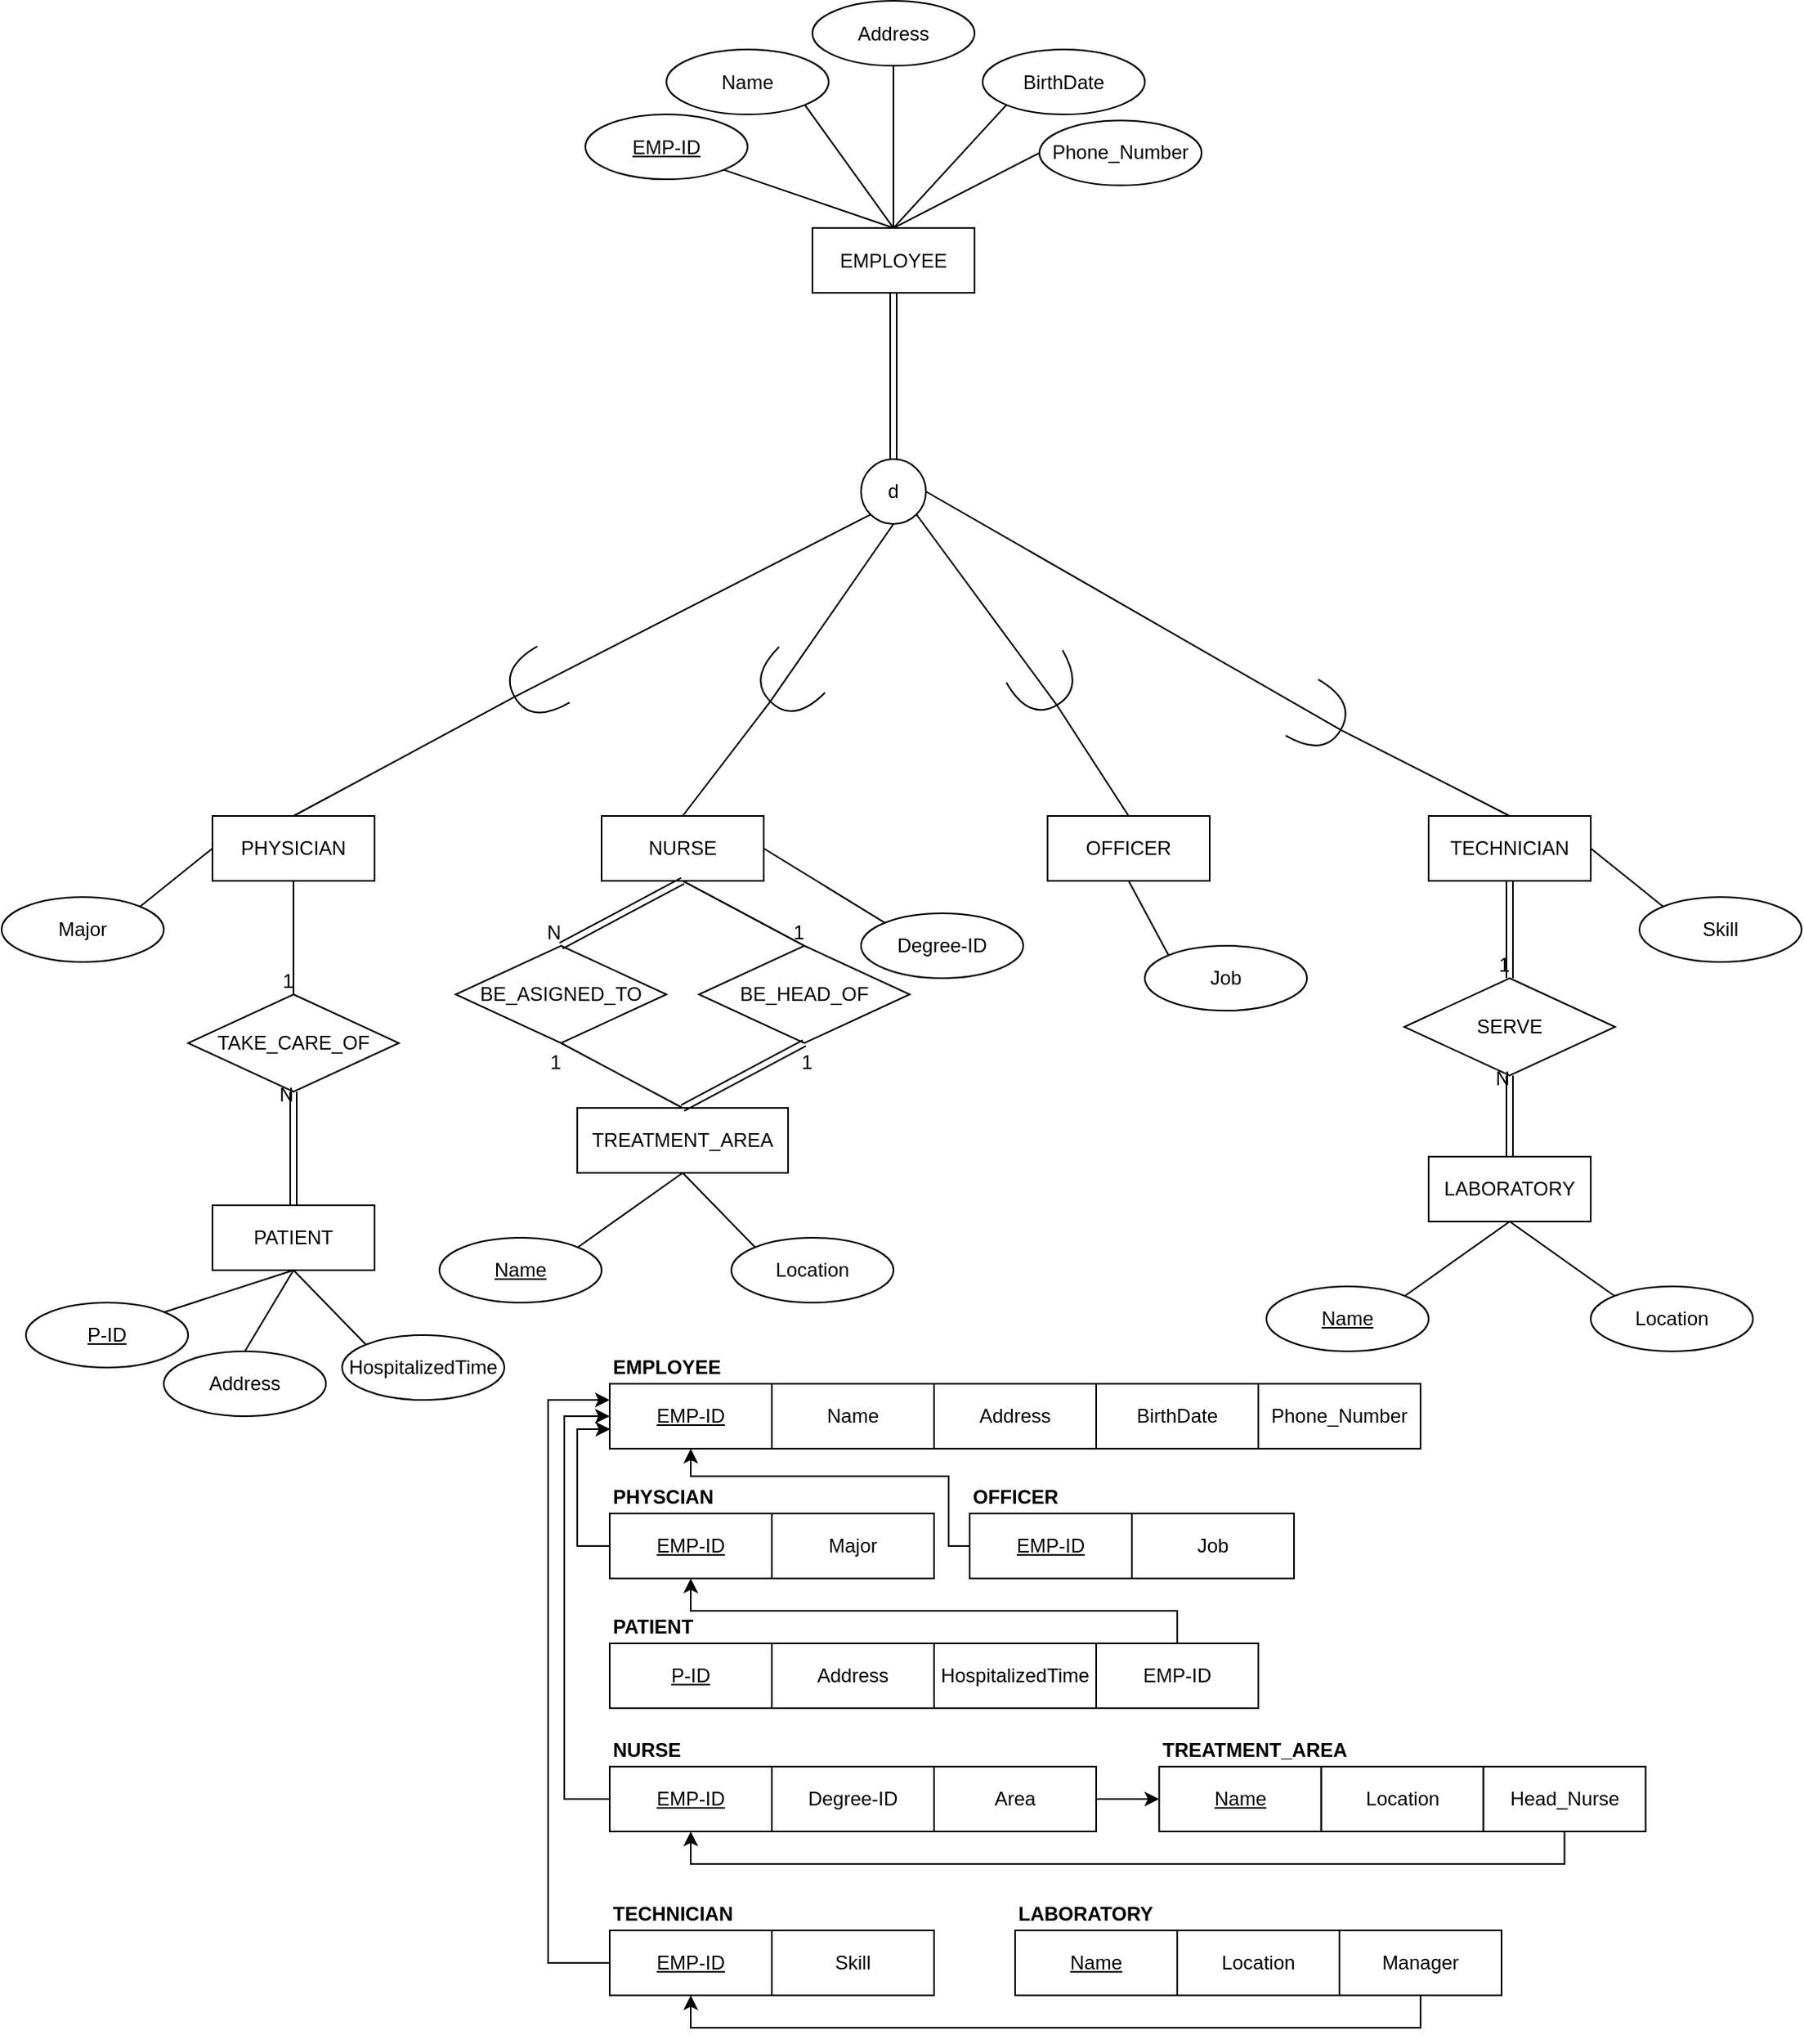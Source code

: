 <mxfile version="15.3.2" type="github">
  <diagram id="R2lEEEUBdFMjLlhIrx00" name="Page-1">
    <mxGraphModel dx="3220" dy="1215" grid="0" gridSize="10" guides="1" tooltips="1" connect="1" arrows="1" fold="1" page="1" pageScale="1" pageWidth="850" pageHeight="1100" math="0" shadow="0" extFonts="Permanent Marker^https://fonts.googleapis.com/css?family=Permanent+Marker">
      <root>
        <mxCell id="0" />
        <mxCell id="1" parent="0" />
        <mxCell id="Uyzg28V6n4aqCo-Vc_xZ-2" value="EMPLOYEE" style="whiteSpace=wrap;html=1;align=center;" parent="1" vertex="1">
          <mxGeometry x="230" y="257.53" width="100" height="40" as="geometry" />
        </mxCell>
        <mxCell id="Uyzg28V6n4aqCo-Vc_xZ-3" value="EMP-ID" style="ellipse;whiteSpace=wrap;html=1;align=center;fontStyle=4;" parent="1" vertex="1">
          <mxGeometry x="90" y="187.53" width="100" height="40" as="geometry" />
        </mxCell>
        <mxCell id="Uyzg28V6n4aqCo-Vc_xZ-4" value="" style="endArrow=none;html=1;rounded=0;entryX=0.5;entryY=0;entryDx=0;entryDy=0;exitX=1;exitY=1;exitDx=0;exitDy=0;" parent="1" source="Uyzg28V6n4aqCo-Vc_xZ-3" target="Uyzg28V6n4aqCo-Vc_xZ-2" edge="1">
          <mxGeometry relative="1" as="geometry">
            <mxPoint x="160" y="287.53" as="sourcePoint" />
            <mxPoint x="320" y="287.53" as="targetPoint" />
          </mxGeometry>
        </mxCell>
        <mxCell id="Uyzg28V6n4aqCo-Vc_xZ-5" value="Name" style="ellipse;whiteSpace=wrap;html=1;align=center;" parent="1" vertex="1">
          <mxGeometry x="140" y="147.53" width="100" height="40" as="geometry" />
        </mxCell>
        <mxCell id="Uyzg28V6n4aqCo-Vc_xZ-6" value="Address" style="ellipse;whiteSpace=wrap;html=1;align=center;" parent="1" vertex="1">
          <mxGeometry x="230" y="117.53" width="100" height="40" as="geometry" />
        </mxCell>
        <mxCell id="Uyzg28V6n4aqCo-Vc_xZ-7" value="BirthDate" style="ellipse;whiteSpace=wrap;html=1;align=center;" parent="1" vertex="1">
          <mxGeometry x="335" y="147.53" width="100" height="40" as="geometry" />
        </mxCell>
        <mxCell id="Uyzg28V6n4aqCo-Vc_xZ-8" value="Phone_Number" style="ellipse;whiteSpace=wrap;html=1;align=center;" parent="1" vertex="1">
          <mxGeometry x="370" y="191.29" width="100" height="40" as="geometry" />
        </mxCell>
        <mxCell id="Uyzg28V6n4aqCo-Vc_xZ-9" value="" style="endArrow=none;html=1;rounded=0;entryX=0.5;entryY=0;entryDx=0;entryDy=0;exitX=1;exitY=1;exitDx=0;exitDy=0;" parent="1" source="Uyzg28V6n4aqCo-Vc_xZ-5" target="Uyzg28V6n4aqCo-Vc_xZ-2" edge="1">
          <mxGeometry relative="1" as="geometry">
            <mxPoint x="185.233" y="231.721" as="sourcePoint" />
            <mxPoint x="240" y="267.53" as="targetPoint" />
          </mxGeometry>
        </mxCell>
        <mxCell id="Uyzg28V6n4aqCo-Vc_xZ-10" value="" style="endArrow=none;html=1;rounded=0;entryX=0.5;entryY=0;entryDx=0;entryDy=0;exitX=0.5;exitY=1;exitDx=0;exitDy=0;" parent="1" source="Uyzg28V6n4aqCo-Vc_xZ-6" target="Uyzg28V6n4aqCo-Vc_xZ-2" edge="1">
          <mxGeometry relative="1" as="geometry">
            <mxPoint x="195.233" y="241.721" as="sourcePoint" />
            <mxPoint x="250" y="277.53" as="targetPoint" />
          </mxGeometry>
        </mxCell>
        <mxCell id="Uyzg28V6n4aqCo-Vc_xZ-11" value="" style="endArrow=none;html=1;rounded=0;entryX=0.5;entryY=0;entryDx=0;entryDy=0;exitX=0;exitY=1;exitDx=0;exitDy=0;" parent="1" source="Uyzg28V6n4aqCo-Vc_xZ-7" target="Uyzg28V6n4aqCo-Vc_xZ-2" edge="1">
          <mxGeometry relative="1" as="geometry">
            <mxPoint x="205.233" y="251.721" as="sourcePoint" />
            <mxPoint x="260" y="287.53" as="targetPoint" />
          </mxGeometry>
        </mxCell>
        <mxCell id="Uyzg28V6n4aqCo-Vc_xZ-12" value="" style="endArrow=none;html=1;rounded=0;entryX=0.5;entryY=0;entryDx=0;entryDy=0;exitX=0;exitY=0.5;exitDx=0;exitDy=0;" parent="1" source="Uyzg28V6n4aqCo-Vc_xZ-8" target="Uyzg28V6n4aqCo-Vc_xZ-2" edge="1">
          <mxGeometry relative="1" as="geometry">
            <mxPoint x="359.767" y="191.721" as="sourcePoint" />
            <mxPoint x="290" y="267.53" as="targetPoint" />
          </mxGeometry>
        </mxCell>
        <mxCell id="Uyzg28V6n4aqCo-Vc_xZ-13" value="PHYSICIAN" style="whiteSpace=wrap;html=1;align=center;" parent="1" vertex="1">
          <mxGeometry x="-140" y="620" width="100" height="40" as="geometry" />
        </mxCell>
        <mxCell id="Uyzg28V6n4aqCo-Vc_xZ-14" value="NURSE" style="whiteSpace=wrap;html=1;align=center;" parent="1" vertex="1">
          <mxGeometry x="100" y="620" width="100" height="40" as="geometry" />
        </mxCell>
        <mxCell id="Uyzg28V6n4aqCo-Vc_xZ-15" value="OFFICER" style="whiteSpace=wrap;html=1;align=center;" parent="1" vertex="1">
          <mxGeometry x="375" y="620" width="100" height="40" as="geometry" />
        </mxCell>
        <mxCell id="Uyzg28V6n4aqCo-Vc_xZ-16" value="TECHNICIAN" style="whiteSpace=wrap;html=1;align=center;" parent="1" vertex="1">
          <mxGeometry x="610" y="620" width="100" height="40" as="geometry" />
        </mxCell>
        <mxCell id="Uyzg28V6n4aqCo-Vc_xZ-17" value="Major" style="ellipse;whiteSpace=wrap;html=1;align=center;" parent="1" vertex="1">
          <mxGeometry x="-270" y="670" width="100" height="40" as="geometry" />
        </mxCell>
        <mxCell id="Uyzg28V6n4aqCo-Vc_xZ-18" value="Degree-ID" style="ellipse;whiteSpace=wrap;html=1;align=center;" parent="1" vertex="1">
          <mxGeometry x="260" y="680" width="100" height="40" as="geometry" />
        </mxCell>
        <mxCell id="Uyzg28V6n4aqCo-Vc_xZ-19" value="Job" style="ellipse;whiteSpace=wrap;html=1;align=center;" parent="1" vertex="1">
          <mxGeometry x="435" y="700" width="100" height="40" as="geometry" />
        </mxCell>
        <mxCell id="Uyzg28V6n4aqCo-Vc_xZ-20" value="Skill" style="ellipse;whiteSpace=wrap;html=1;align=center;" parent="1" vertex="1">
          <mxGeometry x="740" y="670" width="100" height="40" as="geometry" />
        </mxCell>
        <mxCell id="Uyzg28V6n4aqCo-Vc_xZ-21" value="TREATMENT_AREA" style="whiteSpace=wrap;html=1;align=center;" parent="1" vertex="1">
          <mxGeometry x="85" y="800" width="130" height="40" as="geometry" />
        </mxCell>
        <mxCell id="Uyzg28V6n4aqCo-Vc_xZ-22" value="&lt;u&gt;Name&lt;/u&gt;" style="ellipse;whiteSpace=wrap;html=1;align=center;" parent="1" vertex="1">
          <mxGeometry y="880" width="100" height="40" as="geometry" />
        </mxCell>
        <mxCell id="Uyzg28V6n4aqCo-Vc_xZ-23" value="Location" style="ellipse;whiteSpace=wrap;html=1;align=center;" parent="1" vertex="1">
          <mxGeometry x="180" y="880" width="100" height="40" as="geometry" />
        </mxCell>
        <mxCell id="Uyzg28V6n4aqCo-Vc_xZ-24" value="BE_ASIGNED_TO" style="shape=rhombus;perimeter=rhombusPerimeter;whiteSpace=wrap;html=1;align=center;" parent="1" vertex="1">
          <mxGeometry x="10" y="700" width="130" height="60" as="geometry" />
        </mxCell>
        <mxCell id="Uyzg28V6n4aqCo-Vc_xZ-25" value="BE_HEAD_OF" style="shape=rhombus;perimeter=rhombusPerimeter;whiteSpace=wrap;html=1;align=center;" parent="1" vertex="1">
          <mxGeometry x="160" y="700" width="130" height="60" as="geometry" />
        </mxCell>
        <mxCell id="F6QWjdPtNoCnqDU_v6b6-1" value="" style="shape=link;html=1;rounded=0;exitX=0.5;exitY=1;exitDx=0;exitDy=0;entryX=0.5;entryY=0;entryDx=0;entryDy=0;" edge="1" parent="1" source="Uyzg28V6n4aqCo-Vc_xZ-14" target="Uyzg28V6n4aqCo-Vc_xZ-24">
          <mxGeometry relative="1" as="geometry">
            <mxPoint x="210" y="640" as="sourcePoint" />
            <mxPoint x="370" y="640" as="targetPoint" />
          </mxGeometry>
        </mxCell>
        <mxCell id="F6QWjdPtNoCnqDU_v6b6-2" value="N" style="resizable=0;html=1;align=right;verticalAlign=bottom;" connectable="0" vertex="1" parent="F6QWjdPtNoCnqDU_v6b6-1">
          <mxGeometry x="1" relative="1" as="geometry" />
        </mxCell>
        <mxCell id="F6QWjdPtNoCnqDU_v6b6-3" value="" style="endArrow=none;html=1;rounded=0;exitX=0.5;exitY=0;exitDx=0;exitDy=0;entryX=0.5;entryY=1;entryDx=0;entryDy=0;shape=link;" edge="1" parent="1" source="Uyzg28V6n4aqCo-Vc_xZ-21" target="Uyzg28V6n4aqCo-Vc_xZ-25">
          <mxGeometry relative="1" as="geometry">
            <mxPoint x="190" y="740" as="sourcePoint" />
            <mxPoint x="350" y="740" as="targetPoint" />
          </mxGeometry>
        </mxCell>
        <mxCell id="F6QWjdPtNoCnqDU_v6b6-4" value="1" style="resizable=0;html=1;align=right;verticalAlign=bottom;" connectable="0" vertex="1" parent="F6QWjdPtNoCnqDU_v6b6-3">
          <mxGeometry x="1" relative="1" as="geometry">
            <mxPoint x="5" y="20" as="offset" />
          </mxGeometry>
        </mxCell>
        <mxCell id="F6QWjdPtNoCnqDU_v6b6-7" value="" style="endArrow=none;html=1;rounded=0;exitX=0.5;exitY=1;exitDx=0;exitDy=0;entryX=0.5;entryY=0;entryDx=0;entryDy=0;" edge="1" parent="1" source="Uyzg28V6n4aqCo-Vc_xZ-14" target="Uyzg28V6n4aqCo-Vc_xZ-25">
          <mxGeometry relative="1" as="geometry">
            <mxPoint x="210" y="610" as="sourcePoint" />
            <mxPoint x="370" y="610" as="targetPoint" />
          </mxGeometry>
        </mxCell>
        <mxCell id="F6QWjdPtNoCnqDU_v6b6-8" value="1" style="resizable=0;html=1;align=right;verticalAlign=bottom;" connectable="0" vertex="1" parent="F6QWjdPtNoCnqDU_v6b6-7">
          <mxGeometry x="1" relative="1" as="geometry" />
        </mxCell>
        <mxCell id="F6QWjdPtNoCnqDU_v6b6-9" value="" style="endArrow=none;html=1;rounded=0;entryX=0.5;entryY=1;entryDx=0;entryDy=0;exitX=0.5;exitY=0;exitDx=0;exitDy=0;" edge="1" parent="1" source="Uyzg28V6n4aqCo-Vc_xZ-21" target="Uyzg28V6n4aqCo-Vc_xZ-24">
          <mxGeometry relative="1" as="geometry">
            <mxPoint x="210" y="610" as="sourcePoint" />
            <mxPoint x="370" y="610" as="targetPoint" />
          </mxGeometry>
        </mxCell>
        <mxCell id="F6QWjdPtNoCnqDU_v6b6-10" value="1" style="resizable=0;html=1;align=right;verticalAlign=bottom;" connectable="0" vertex="1" parent="F6QWjdPtNoCnqDU_v6b6-9">
          <mxGeometry x="1" relative="1" as="geometry">
            <mxPoint y="20" as="offset" />
          </mxGeometry>
        </mxCell>
        <mxCell id="F6QWjdPtNoCnqDU_v6b6-11" value="SERVE" style="shape=rhombus;perimeter=rhombusPerimeter;whiteSpace=wrap;html=1;align=center;" vertex="1" parent="1">
          <mxGeometry x="595" y="720" width="130" height="60" as="geometry" />
        </mxCell>
        <mxCell id="F6QWjdPtNoCnqDU_v6b6-12" value="" style="shape=link;html=1;rounded=0;entryX=0.5;entryY=0;entryDx=0;entryDy=0;exitX=0.5;exitY=1;exitDx=0;exitDy=0;" edge="1" parent="1" source="Uyzg28V6n4aqCo-Vc_xZ-16" target="F6QWjdPtNoCnqDU_v6b6-11">
          <mxGeometry relative="1" as="geometry">
            <mxPoint x="460" y="610" as="sourcePoint" />
            <mxPoint x="620" y="610" as="targetPoint" />
          </mxGeometry>
        </mxCell>
        <mxCell id="F6QWjdPtNoCnqDU_v6b6-13" value="1" style="resizable=0;html=1;align=right;verticalAlign=bottom;" connectable="0" vertex="1" parent="F6QWjdPtNoCnqDU_v6b6-12">
          <mxGeometry x="1" relative="1" as="geometry" />
        </mxCell>
        <mxCell id="F6QWjdPtNoCnqDU_v6b6-14" value="LABORATORY" style="whiteSpace=wrap;html=1;align=center;" vertex="1" parent="1">
          <mxGeometry x="610" y="830" width="100" height="40" as="geometry" />
        </mxCell>
        <mxCell id="F6QWjdPtNoCnqDU_v6b6-15" value="" style="shape=link;html=1;rounded=0;entryX=0.5;entryY=1;entryDx=0;entryDy=0;exitX=0.5;exitY=0;exitDx=0;exitDy=0;" edge="1" parent="1" source="F6QWjdPtNoCnqDU_v6b6-14" target="F6QWjdPtNoCnqDU_v6b6-11">
          <mxGeometry relative="1" as="geometry">
            <mxPoint x="410" y="740" as="sourcePoint" />
            <mxPoint x="570" y="740" as="targetPoint" />
          </mxGeometry>
        </mxCell>
        <mxCell id="F6QWjdPtNoCnqDU_v6b6-16" value="N" style="resizable=0;html=1;align=right;verticalAlign=bottom;" connectable="0" vertex="1" parent="F6QWjdPtNoCnqDU_v6b6-15">
          <mxGeometry x="1" relative="1" as="geometry">
            <mxPoint y="10" as="offset" />
          </mxGeometry>
        </mxCell>
        <mxCell id="F6QWjdPtNoCnqDU_v6b6-17" value="Location" style="ellipse;whiteSpace=wrap;html=1;align=center;" vertex="1" parent="1">
          <mxGeometry x="710" y="910" width="100" height="40" as="geometry" />
        </mxCell>
        <mxCell id="F6QWjdPtNoCnqDU_v6b6-18" value="&lt;u&gt;Name&lt;/u&gt;" style="ellipse;whiteSpace=wrap;html=1;align=center;" vertex="1" parent="1">
          <mxGeometry x="510" y="910" width="100" height="40" as="geometry" />
        </mxCell>
        <mxCell id="F6QWjdPtNoCnqDU_v6b6-19" value="TAKE_CARE_OF" style="shape=rhombus;perimeter=rhombusPerimeter;whiteSpace=wrap;html=1;align=center;" vertex="1" parent="1">
          <mxGeometry x="-155" y="730" width="130" height="60" as="geometry" />
        </mxCell>
        <mxCell id="F6QWjdPtNoCnqDU_v6b6-20" value="PATIENT" style="whiteSpace=wrap;html=1;align=center;" vertex="1" parent="1">
          <mxGeometry x="-140" y="860" width="100" height="40" as="geometry" />
        </mxCell>
        <mxCell id="F6QWjdPtNoCnqDU_v6b6-21" value="" style="shape=link;html=1;rounded=0;entryX=0.5;entryY=1;entryDx=0;entryDy=0;exitX=0.5;exitY=0;exitDx=0;exitDy=0;" edge="1" parent="1" source="F6QWjdPtNoCnqDU_v6b6-20" target="F6QWjdPtNoCnqDU_v6b6-19">
          <mxGeometry relative="1" as="geometry">
            <mxPoint x="-340" y="770" as="sourcePoint" />
            <mxPoint x="-180" y="770" as="targetPoint" />
          </mxGeometry>
        </mxCell>
        <mxCell id="F6QWjdPtNoCnqDU_v6b6-22" value="N" style="resizable=0;html=1;align=right;verticalAlign=bottom;" connectable="0" vertex="1" parent="F6QWjdPtNoCnqDU_v6b6-21">
          <mxGeometry x="1" relative="1" as="geometry">
            <mxPoint y="10" as="offset" />
          </mxGeometry>
        </mxCell>
        <mxCell id="F6QWjdPtNoCnqDU_v6b6-23" value="Address" style="ellipse;whiteSpace=wrap;html=1;align=center;" vertex="1" parent="1">
          <mxGeometry x="-170" y="950" width="100" height="40" as="geometry" />
        </mxCell>
        <mxCell id="F6QWjdPtNoCnqDU_v6b6-24" value="&lt;u&gt;P-ID&lt;/u&gt;" style="ellipse;whiteSpace=wrap;html=1;align=center;" vertex="1" parent="1">
          <mxGeometry x="-255" y="920" width="100" height="40" as="geometry" />
        </mxCell>
        <mxCell id="F6QWjdPtNoCnqDU_v6b6-25" value="" style="endArrow=none;html=1;rounded=0;exitX=0.5;exitY=1;exitDx=0;exitDy=0;entryX=0.5;entryY=0;entryDx=0;entryDy=0;" edge="1" parent="1" source="Uyzg28V6n4aqCo-Vc_xZ-13" target="F6QWjdPtNoCnqDU_v6b6-19">
          <mxGeometry relative="1" as="geometry">
            <mxPoint x="-250" y="720" as="sourcePoint" />
            <mxPoint x="-90" y="720" as="targetPoint" />
          </mxGeometry>
        </mxCell>
        <mxCell id="F6QWjdPtNoCnqDU_v6b6-26" value="1" style="resizable=0;html=1;align=right;verticalAlign=bottom;" connectable="0" vertex="1" parent="F6QWjdPtNoCnqDU_v6b6-25">
          <mxGeometry x="1" relative="1" as="geometry" />
        </mxCell>
        <mxCell id="F6QWjdPtNoCnqDU_v6b6-27" value="HospitalizedTime" style="ellipse;whiteSpace=wrap;html=1;align=center;" vertex="1" parent="1">
          <mxGeometry x="-60" y="940" width="100" height="40" as="geometry" />
        </mxCell>
        <mxCell id="F6QWjdPtNoCnqDU_v6b6-28" value="d" style="ellipse;whiteSpace=wrap;html=1;aspect=fixed;" vertex="1" parent="1">
          <mxGeometry x="260" y="400" width="40" height="40" as="geometry" />
        </mxCell>
        <mxCell id="F6QWjdPtNoCnqDU_v6b6-29" value="" style="shape=link;html=1;rounded=0;exitX=0.5;exitY=1;exitDx=0;exitDy=0;entryX=0.5;entryY=0;entryDx=0;entryDy=0;" edge="1" parent="1" source="Uyzg28V6n4aqCo-Vc_xZ-2" target="F6QWjdPtNoCnqDU_v6b6-28">
          <mxGeometry relative="1" as="geometry">
            <mxPoint x="330" y="350" as="sourcePoint" />
            <mxPoint x="490" y="350" as="targetPoint" />
          </mxGeometry>
        </mxCell>
        <mxCell id="F6QWjdPtNoCnqDU_v6b6-31" value="" style="endArrow=none;html=1;rounded=0;entryX=1;entryY=0.5;entryDx=0;entryDy=0;exitX=0.5;exitY=0;exitDx=0;exitDy=0;entryPerimeter=0;" edge="1" parent="1" source="Uyzg28V6n4aqCo-Vc_xZ-13" target="F6QWjdPtNoCnqDU_v6b6-32">
          <mxGeometry relative="1" as="geometry">
            <mxPoint x="185.355" y="231.672" as="sourcePoint" />
            <mxPoint x="290" y="267.53" as="targetPoint" />
          </mxGeometry>
        </mxCell>
        <mxCell id="F6QWjdPtNoCnqDU_v6b6-32" value="" style="shape=requiredInterface;html=1;verticalLabelPosition=bottom;rotation=-210;" vertex="1" parent="1">
          <mxGeometry x="44.51" y="519.67" width="27.66" height="40" as="geometry" />
        </mxCell>
        <mxCell id="F6QWjdPtNoCnqDU_v6b6-33" value="" style="endArrow=none;html=1;rounded=0;entryX=0;entryY=1;entryDx=0;entryDy=0;exitX=1;exitY=0.5;exitDx=0;exitDy=0;exitPerimeter=0;" edge="1" parent="1" source="F6QWjdPtNoCnqDU_v6b6-32" target="F6QWjdPtNoCnqDU_v6b6-28">
          <mxGeometry relative="1" as="geometry">
            <mxPoint x="50" y="550" as="sourcePoint" />
            <mxPoint x="56.363" y="556.585" as="targetPoint" />
          </mxGeometry>
        </mxCell>
        <mxCell id="F6QWjdPtNoCnqDU_v6b6-34" value="" style="endArrow=none;html=1;rounded=0;entryX=1;entryY=0.5;entryDx=0;entryDy=0;exitX=0.5;exitY=0;exitDx=0;exitDy=0;entryPerimeter=0;" edge="1" parent="1" target="F6QWjdPtNoCnqDU_v6b6-35" source="Uyzg28V6n4aqCo-Vc_xZ-14">
          <mxGeometry relative="1" as="geometry">
            <mxPoint x="100" y="585.86" as="sourcePoint" />
            <mxPoint x="480" y="233.39" as="targetPoint" />
          </mxGeometry>
        </mxCell>
        <mxCell id="F6QWjdPtNoCnqDU_v6b6-35" value="" style="shape=requiredInterface;html=1;verticalLabelPosition=bottom;rotation=135;" vertex="1" parent="1">
          <mxGeometry x="200" y="519.67" width="27.66" height="40" as="geometry" />
        </mxCell>
        <mxCell id="F6QWjdPtNoCnqDU_v6b6-36" value="" style="endArrow=none;html=1;rounded=0;entryX=0.5;entryY=1;entryDx=0;entryDy=0;exitX=1;exitY=0.5;exitDx=0;exitDy=0;exitPerimeter=0;" edge="1" parent="1" source="F6QWjdPtNoCnqDU_v6b6-35" target="F6QWjdPtNoCnqDU_v6b6-28">
          <mxGeometry relative="1" as="geometry">
            <mxPoint x="240" y="515.86" as="sourcePoint" />
            <mxPoint x="455.858" y="400.002" as="targetPoint" />
          </mxGeometry>
        </mxCell>
        <mxCell id="F6QWjdPtNoCnqDU_v6b6-37" value="" style="endArrow=none;html=1;rounded=0;entryX=1;entryY=0.5;entryDx=0;entryDy=0;exitX=0.5;exitY=0;exitDx=0;exitDy=0;entryPerimeter=0;" edge="1" parent="1" target="F6QWjdPtNoCnqDU_v6b6-38" source="Uyzg28V6n4aqCo-Vc_xZ-15">
          <mxGeometry relative="1" as="geometry">
            <mxPoint x="350" y="600" as="sourcePoint" />
            <mxPoint x="680" y="213.39" as="targetPoint" />
          </mxGeometry>
        </mxCell>
        <mxCell id="F6QWjdPtNoCnqDU_v6b6-38" value="" style="shape=requiredInterface;html=1;verticalLabelPosition=bottom;rotation=60;" vertex="1" parent="1">
          <mxGeometry x="360" y="519.67" width="27.66" height="40" as="geometry" />
        </mxCell>
        <mxCell id="F6QWjdPtNoCnqDU_v6b6-39" value="" style="endArrow=none;html=1;rounded=0;entryX=1;entryY=1;entryDx=0;entryDy=0;exitX=1;exitY=0.5;exitDx=0;exitDy=0;exitPerimeter=0;" edge="1" parent="1" source="F6QWjdPtNoCnqDU_v6b6-38" target="F6QWjdPtNoCnqDU_v6b6-28">
          <mxGeometry relative="1" as="geometry">
            <mxPoint x="440" y="495.86" as="sourcePoint" />
            <mxPoint x="480" y="420" as="targetPoint" />
          </mxGeometry>
        </mxCell>
        <mxCell id="F6QWjdPtNoCnqDU_v6b6-40" value="" style="endArrow=none;html=1;rounded=0;entryX=1;entryY=0.5;entryDx=0;entryDy=0;exitX=0.5;exitY=0;exitDx=0;exitDy=0;entryPerimeter=0;" edge="1" parent="1" target="F6QWjdPtNoCnqDU_v6b6-41" source="Uyzg28V6n4aqCo-Vc_xZ-16">
          <mxGeometry relative="1" as="geometry">
            <mxPoint x="500" y="610" as="sourcePoint" />
            <mxPoint x="830" y="223.39" as="targetPoint" />
          </mxGeometry>
        </mxCell>
        <mxCell id="F6QWjdPtNoCnqDU_v6b6-41" value="" style="shape=requiredInterface;html=1;verticalLabelPosition=bottom;rotation=30;" vertex="1" parent="1">
          <mxGeometry x="530" y="540" width="27.66" height="40" as="geometry" />
        </mxCell>
        <mxCell id="F6QWjdPtNoCnqDU_v6b6-42" value="" style="endArrow=none;html=1;rounded=0;entryX=1;entryY=0.5;entryDx=0;entryDy=0;exitX=1;exitY=0.5;exitDx=0;exitDy=0;exitPerimeter=0;" edge="1" parent="1" source="F6QWjdPtNoCnqDU_v6b6-41" target="F6QWjdPtNoCnqDU_v6b6-28">
          <mxGeometry relative="1" as="geometry">
            <mxPoint x="590" y="505.86" as="sourcePoint" />
            <mxPoint x="630" y="430" as="targetPoint" />
          </mxGeometry>
        </mxCell>
        <mxCell id="F6QWjdPtNoCnqDU_v6b6-43" value="" style="endArrow=none;html=1;rounded=0;entryX=1;entryY=0.5;entryDx=0;entryDy=0;exitX=0;exitY=0;exitDx=0;exitDy=0;" edge="1" parent="1" source="Uyzg28V6n4aqCo-Vc_xZ-20" target="Uyzg28V6n4aqCo-Vc_xZ-16">
          <mxGeometry relative="1" as="geometry">
            <mxPoint x="670" y="630" as="sourcePoint" />
            <mxPoint x="565.807" y="576.915" as="targetPoint" />
          </mxGeometry>
        </mxCell>
        <mxCell id="F6QWjdPtNoCnqDU_v6b6-44" value="" style="endArrow=none;html=1;rounded=0;entryX=0.5;entryY=1;entryDx=0;entryDy=0;exitX=0;exitY=0;exitDx=0;exitDy=0;" edge="1" parent="1" source="F6QWjdPtNoCnqDU_v6b6-17" target="F6QWjdPtNoCnqDU_v6b6-14">
          <mxGeometry relative="1" as="geometry">
            <mxPoint x="764.645" y="685.858" as="sourcePoint" />
            <mxPoint x="720" y="650" as="targetPoint" />
          </mxGeometry>
        </mxCell>
        <mxCell id="F6QWjdPtNoCnqDU_v6b6-45" value="" style="endArrow=none;html=1;rounded=0;entryX=0.5;entryY=1;entryDx=0;entryDy=0;exitX=1;exitY=0;exitDx=0;exitDy=0;" edge="1" parent="1" source="F6QWjdPtNoCnqDU_v6b6-18" target="F6QWjdPtNoCnqDU_v6b6-14">
          <mxGeometry relative="1" as="geometry">
            <mxPoint x="734.645" y="925.858" as="sourcePoint" />
            <mxPoint x="670" y="880" as="targetPoint" />
          </mxGeometry>
        </mxCell>
        <mxCell id="F6QWjdPtNoCnqDU_v6b6-46" value="" style="endArrow=none;html=1;rounded=0;entryX=0.5;entryY=1;entryDx=0;entryDy=0;exitX=0;exitY=0;exitDx=0;exitDy=0;" edge="1" parent="1" source="Uyzg28V6n4aqCo-Vc_xZ-19" target="Uyzg28V6n4aqCo-Vc_xZ-15">
          <mxGeometry relative="1" as="geometry">
            <mxPoint x="392.995" y="745.858" as="sourcePoint" />
            <mxPoint x="457.64" y="700" as="targetPoint" />
          </mxGeometry>
        </mxCell>
        <mxCell id="F6QWjdPtNoCnqDU_v6b6-47" value="" style="endArrow=none;html=1;rounded=0;exitX=1;exitY=0.5;exitDx=0;exitDy=0;entryX=0;entryY=0;entryDx=0;entryDy=0;" edge="1" parent="1" source="Uyzg28V6n4aqCo-Vc_xZ-14" target="Uyzg28V6n4aqCo-Vc_xZ-18">
          <mxGeometry relative="1" as="geometry">
            <mxPoint x="225.355" y="645.858" as="sourcePoint" />
            <mxPoint x="250" y="690" as="targetPoint" />
          </mxGeometry>
        </mxCell>
        <mxCell id="F6QWjdPtNoCnqDU_v6b6-48" value="" style="endArrow=none;html=1;rounded=0;exitX=0.5;exitY=1;exitDx=0;exitDy=0;entryX=1;entryY=0;entryDx=0;entryDy=0;" edge="1" parent="1" source="Uyzg28V6n4aqCo-Vc_xZ-21" target="Uyzg28V6n4aqCo-Vc_xZ-22">
          <mxGeometry relative="1" as="geometry">
            <mxPoint x="112.68" y="874.14" as="sourcePoint" />
            <mxPoint x="187.325" y="919.998" as="targetPoint" />
          </mxGeometry>
        </mxCell>
        <mxCell id="F6QWjdPtNoCnqDU_v6b6-49" value="" style="endArrow=none;html=1;rounded=0;exitX=0.5;exitY=1;exitDx=0;exitDy=0;entryX=0;entryY=0;entryDx=0;entryDy=0;" edge="1" parent="1" source="Uyzg28V6n4aqCo-Vc_xZ-21" target="Uyzg28V6n4aqCo-Vc_xZ-23">
          <mxGeometry relative="1" as="geometry">
            <mxPoint x="160" y="850" as="sourcePoint" />
            <mxPoint x="95.355" y="895.858" as="targetPoint" />
          </mxGeometry>
        </mxCell>
        <mxCell id="F6QWjdPtNoCnqDU_v6b6-50" value="" style="endArrow=none;html=1;rounded=0;exitX=1;exitY=0;exitDx=0;exitDy=0;entryX=0;entryY=0.5;entryDx=0;entryDy=0;" edge="1" parent="1" source="Uyzg28V6n4aqCo-Vc_xZ-17" target="Uyzg28V6n4aqCo-Vc_xZ-13">
          <mxGeometry relative="1" as="geometry">
            <mxPoint x="-199.64" y="600" as="sourcePoint" />
            <mxPoint x="-154.995" y="645.858" as="targetPoint" />
          </mxGeometry>
        </mxCell>
        <mxCell id="F6QWjdPtNoCnqDU_v6b6-52" value="" style="endArrow=none;html=1;rounded=0;exitX=1;exitY=0;exitDx=0;exitDy=0;entryX=0.5;entryY=1;entryDx=0;entryDy=0;" edge="1" parent="1" source="F6QWjdPtNoCnqDU_v6b6-24" target="F6QWjdPtNoCnqDU_v6b6-20">
          <mxGeometry relative="1" as="geometry">
            <mxPoint x="-227.325" y="885.858" as="sourcePoint" />
            <mxPoint x="-182.68" y="850" as="targetPoint" />
          </mxGeometry>
        </mxCell>
        <mxCell id="F6QWjdPtNoCnqDU_v6b6-53" value="" style="endArrow=none;html=1;rounded=0;exitX=0.5;exitY=0;exitDx=0;exitDy=0;entryX=0.5;entryY=1;entryDx=0;entryDy=0;" edge="1" parent="1" source="F6QWjdPtNoCnqDU_v6b6-23" target="F6QWjdPtNoCnqDU_v6b6-20">
          <mxGeometry relative="1" as="geometry">
            <mxPoint x="-159.645" y="935.858" as="sourcePoint" />
            <mxPoint x="-80" y="910" as="targetPoint" />
          </mxGeometry>
        </mxCell>
        <mxCell id="F6QWjdPtNoCnqDU_v6b6-54" value="" style="endArrow=none;html=1;rounded=0;exitX=0;exitY=0;exitDx=0;exitDy=0;entryX=0.5;entryY=1;entryDx=0;entryDy=0;" edge="1" parent="1" source="F6QWjdPtNoCnqDU_v6b6-27" target="F6QWjdPtNoCnqDU_v6b6-20">
          <mxGeometry relative="1" as="geometry">
            <mxPoint x="-110" y="960" as="sourcePoint" />
            <mxPoint x="-80" y="910" as="targetPoint" />
          </mxGeometry>
        </mxCell>
        <mxCell id="F6QWjdPtNoCnqDU_v6b6-56" value="&lt;u&gt;EMP-ID&lt;/u&gt;" style="whiteSpace=wrap;html=1;align=center;" vertex="1" parent="1">
          <mxGeometry x="105" y="970" width="100" height="40" as="geometry" />
        </mxCell>
        <mxCell id="F6QWjdPtNoCnqDU_v6b6-57" value="&lt;b&gt;EMPLOYEE&lt;/b&gt;" style="text;html=1;strokeColor=none;fillColor=none;align=left;verticalAlign=middle;whiteSpace=wrap;rounded=0;" vertex="1" parent="1">
          <mxGeometry x="105" y="950" width="40" height="20" as="geometry" />
        </mxCell>
        <mxCell id="F6QWjdPtNoCnqDU_v6b6-58" value="Name" style="whiteSpace=wrap;html=1;align=center;" vertex="1" parent="1">
          <mxGeometry x="205" y="970" width="100" height="40" as="geometry" />
        </mxCell>
        <mxCell id="F6QWjdPtNoCnqDU_v6b6-59" value="Address" style="whiteSpace=wrap;html=1;align=center;" vertex="1" parent="1">
          <mxGeometry x="305" y="970" width="100" height="40" as="geometry" />
        </mxCell>
        <mxCell id="F6QWjdPtNoCnqDU_v6b6-60" value="BirthDate" style="whiteSpace=wrap;html=1;align=center;" vertex="1" parent="1">
          <mxGeometry x="405" y="970" width="100" height="40" as="geometry" />
        </mxCell>
        <mxCell id="F6QWjdPtNoCnqDU_v6b6-61" value="Phone_Number" style="whiteSpace=wrap;html=1;align=center;" vertex="1" parent="1">
          <mxGeometry x="505" y="970" width="100" height="40" as="geometry" />
        </mxCell>
        <mxCell id="F6QWjdPtNoCnqDU_v6b6-72" style="edgeStyle=orthogonalEdgeStyle;rounded=0;orthogonalLoop=1;jettySize=auto;html=1;entryX=0.003;entryY=0.683;entryDx=0;entryDy=0;entryPerimeter=0;" edge="1" parent="1" source="F6QWjdPtNoCnqDU_v6b6-62" target="F6QWjdPtNoCnqDU_v6b6-56">
          <mxGeometry relative="1" as="geometry">
            <Array as="points">
              <mxPoint x="85" y="1070" />
              <mxPoint x="85" y="998" />
              <mxPoint x="105" y="998" />
            </Array>
          </mxGeometry>
        </mxCell>
        <mxCell id="F6QWjdPtNoCnqDU_v6b6-62" value="&lt;u&gt;EMP-ID&lt;/u&gt;" style="whiteSpace=wrap;html=1;align=center;" vertex="1" parent="1">
          <mxGeometry x="105" y="1050" width="100" height="40" as="geometry" />
        </mxCell>
        <mxCell id="F6QWjdPtNoCnqDU_v6b6-63" value="&lt;b&gt;PHYSCIAN&lt;/b&gt;" style="text;html=1;strokeColor=none;fillColor=none;align=left;verticalAlign=middle;whiteSpace=wrap;rounded=0;" vertex="1" parent="1">
          <mxGeometry x="105" y="1030" width="40" height="20" as="geometry" />
        </mxCell>
        <mxCell id="F6QWjdPtNoCnqDU_v6b6-64" value="Major" style="whiteSpace=wrap;html=1;align=center;" vertex="1" parent="1">
          <mxGeometry x="205" y="1050" width="100" height="40" as="geometry" />
        </mxCell>
        <mxCell id="F6QWjdPtNoCnqDU_v6b6-65" value="&lt;u&gt;P-ID&lt;/u&gt;" style="whiteSpace=wrap;html=1;align=center;" vertex="1" parent="1">
          <mxGeometry x="105" y="1130" width="100" height="40" as="geometry" />
        </mxCell>
        <mxCell id="F6QWjdPtNoCnqDU_v6b6-66" value="&lt;b&gt;PATIENT&lt;/b&gt;" style="text;html=1;strokeColor=none;fillColor=none;align=left;verticalAlign=middle;whiteSpace=wrap;rounded=0;" vertex="1" parent="1">
          <mxGeometry x="105" y="1110" width="40" height="20" as="geometry" />
        </mxCell>
        <mxCell id="F6QWjdPtNoCnqDU_v6b6-67" value="Address" style="whiteSpace=wrap;html=1;align=center;" vertex="1" parent="1">
          <mxGeometry x="205" y="1130" width="100" height="40" as="geometry" />
        </mxCell>
        <mxCell id="F6QWjdPtNoCnqDU_v6b6-68" value="HospitalizedTime" style="whiteSpace=wrap;html=1;align=center;" vertex="1" parent="1">
          <mxGeometry x="305" y="1130" width="100" height="40" as="geometry" />
        </mxCell>
        <mxCell id="F6QWjdPtNoCnqDU_v6b6-71" style="edgeStyle=orthogonalEdgeStyle;rounded=0;orthogonalLoop=1;jettySize=auto;html=1;entryX=0.5;entryY=1;entryDx=0;entryDy=0;" edge="1" parent="1" source="F6QWjdPtNoCnqDU_v6b6-69" target="F6QWjdPtNoCnqDU_v6b6-62">
          <mxGeometry relative="1" as="geometry">
            <mxPoint x="455" y="1080" as="targetPoint" />
            <Array as="points">
              <mxPoint x="455" y="1110" />
              <mxPoint x="155" y="1110" />
            </Array>
          </mxGeometry>
        </mxCell>
        <mxCell id="F6QWjdPtNoCnqDU_v6b6-69" value="EMP-ID" style="whiteSpace=wrap;html=1;align=center;" vertex="1" parent="1">
          <mxGeometry x="405" y="1130" width="100" height="40" as="geometry" />
        </mxCell>
        <mxCell id="F6QWjdPtNoCnqDU_v6b6-80" style="edgeStyle=orthogonalEdgeStyle;rounded=0;orthogonalLoop=1;jettySize=auto;html=1;entryX=0.5;entryY=1;entryDx=0;entryDy=0;" edge="1" parent="1" source="F6QWjdPtNoCnqDU_v6b6-74" target="F6QWjdPtNoCnqDU_v6b6-56">
          <mxGeometry relative="1" as="geometry">
            <Array as="points">
              <mxPoint x="314" y="1070" />
              <mxPoint x="314" y="1027" />
              <mxPoint x="155" y="1027" />
            </Array>
          </mxGeometry>
        </mxCell>
        <mxCell id="F6QWjdPtNoCnqDU_v6b6-74" value="&lt;u&gt;EMP-ID&lt;/u&gt;" style="whiteSpace=wrap;html=1;align=center;" vertex="1" parent="1">
          <mxGeometry x="327" y="1050" width="100" height="40" as="geometry" />
        </mxCell>
        <mxCell id="F6QWjdPtNoCnqDU_v6b6-75" value="&lt;b&gt;OFFICER&lt;/b&gt;" style="text;html=1;strokeColor=none;fillColor=none;align=left;verticalAlign=middle;whiteSpace=wrap;rounded=0;" vertex="1" parent="1">
          <mxGeometry x="327" y="1030" width="40" height="20" as="geometry" />
        </mxCell>
        <mxCell id="F6QWjdPtNoCnqDU_v6b6-76" value="Job" style="whiteSpace=wrap;html=1;align=center;" vertex="1" parent="1">
          <mxGeometry x="427" y="1050" width="100" height="40" as="geometry" />
        </mxCell>
        <mxCell id="F6QWjdPtNoCnqDU_v6b6-81" style="edgeStyle=orthogonalEdgeStyle;rounded=0;orthogonalLoop=1;jettySize=auto;html=1;entryX=0;entryY=0.5;entryDx=0;entryDy=0;" edge="1" parent="1" source="F6QWjdPtNoCnqDU_v6b6-77" target="F6QWjdPtNoCnqDU_v6b6-56">
          <mxGeometry relative="1" as="geometry">
            <Array as="points">
              <mxPoint x="77" y="1226" />
              <mxPoint x="77" y="990" />
            </Array>
          </mxGeometry>
        </mxCell>
        <mxCell id="F6QWjdPtNoCnqDU_v6b6-77" value="&lt;u&gt;EMP-ID&lt;/u&gt;" style="whiteSpace=wrap;html=1;align=center;" vertex="1" parent="1">
          <mxGeometry x="105" y="1206" width="100" height="40" as="geometry" />
        </mxCell>
        <mxCell id="F6QWjdPtNoCnqDU_v6b6-78" value="&lt;b&gt;NURSE&lt;/b&gt;" style="text;html=1;strokeColor=none;fillColor=none;align=left;verticalAlign=middle;whiteSpace=wrap;rounded=0;" vertex="1" parent="1">
          <mxGeometry x="105" y="1186" width="40" height="20" as="geometry" />
        </mxCell>
        <mxCell id="F6QWjdPtNoCnqDU_v6b6-79" value="Degree-ID" style="whiteSpace=wrap;html=1;align=center;" vertex="1" parent="1">
          <mxGeometry x="205" y="1206" width="100" height="40" as="geometry" />
        </mxCell>
        <mxCell id="F6QWjdPtNoCnqDU_v6b6-82" value="&lt;u&gt;Name&lt;/u&gt;" style="whiteSpace=wrap;html=1;align=center;" vertex="1" parent="1">
          <mxGeometry x="443.83" y="1206" width="100" height="40" as="geometry" />
        </mxCell>
        <mxCell id="F6QWjdPtNoCnqDU_v6b6-83" value="&lt;b&gt;TREATMENT_AREA&lt;/b&gt;" style="text;html=1;strokeColor=none;fillColor=none;align=left;verticalAlign=middle;whiteSpace=wrap;rounded=0;" vertex="1" parent="1">
          <mxGeometry x="443.83" y="1186" width="40" height="20" as="geometry" />
        </mxCell>
        <mxCell id="F6QWjdPtNoCnqDU_v6b6-84" value="Location" style="whiteSpace=wrap;html=1;align=center;" vertex="1" parent="1">
          <mxGeometry x="543.83" y="1206" width="100" height="40" as="geometry" />
        </mxCell>
        <mxCell id="F6QWjdPtNoCnqDU_v6b6-88" style="edgeStyle=orthogonalEdgeStyle;rounded=0;orthogonalLoop=1;jettySize=auto;html=1;entryX=0;entryY=0.5;entryDx=0;entryDy=0;" edge="1" parent="1" source="F6QWjdPtNoCnqDU_v6b6-85" target="F6QWjdPtNoCnqDU_v6b6-82">
          <mxGeometry relative="1" as="geometry" />
        </mxCell>
        <mxCell id="F6QWjdPtNoCnqDU_v6b6-85" value="Area" style="whiteSpace=wrap;html=1;align=center;" vertex="1" parent="1">
          <mxGeometry x="305" y="1206" width="100" height="40" as="geometry" />
        </mxCell>
        <mxCell id="F6QWjdPtNoCnqDU_v6b6-87" style="edgeStyle=orthogonalEdgeStyle;rounded=0;orthogonalLoop=1;jettySize=auto;html=1;entryX=0.5;entryY=1;entryDx=0;entryDy=0;" edge="1" parent="1" source="F6QWjdPtNoCnqDU_v6b6-86" target="F6QWjdPtNoCnqDU_v6b6-77">
          <mxGeometry relative="1" as="geometry">
            <Array as="points">
              <mxPoint x="694" y="1266" />
              <mxPoint x="155" y="1266" />
            </Array>
          </mxGeometry>
        </mxCell>
        <mxCell id="F6QWjdPtNoCnqDU_v6b6-86" value="Head_Nurse" style="whiteSpace=wrap;html=1;align=center;" vertex="1" parent="1">
          <mxGeometry x="643.83" y="1206" width="100" height="40" as="geometry" />
        </mxCell>
        <mxCell id="F6QWjdPtNoCnqDU_v6b6-97" style="edgeStyle=orthogonalEdgeStyle;rounded=0;orthogonalLoop=1;jettySize=auto;html=1;entryX=0;entryY=0.25;entryDx=0;entryDy=0;" edge="1" parent="1" source="F6QWjdPtNoCnqDU_v6b6-89" target="F6QWjdPtNoCnqDU_v6b6-56">
          <mxGeometry relative="1" as="geometry">
            <Array as="points">
              <mxPoint x="67" y="1327" />
              <mxPoint x="67" y="980" />
            </Array>
          </mxGeometry>
        </mxCell>
        <mxCell id="F6QWjdPtNoCnqDU_v6b6-89" value="&lt;u&gt;EMP-ID&lt;/u&gt;" style="whiteSpace=wrap;html=1;align=center;" vertex="1" parent="1">
          <mxGeometry x="105" y="1307" width="100" height="40" as="geometry" />
        </mxCell>
        <mxCell id="F6QWjdPtNoCnqDU_v6b6-90" value="&lt;b&gt;TECHNICIAN&lt;/b&gt;" style="text;html=1;strokeColor=none;fillColor=none;align=left;verticalAlign=middle;whiteSpace=wrap;rounded=0;" vertex="1" parent="1">
          <mxGeometry x="105" y="1287" width="40" height="20" as="geometry" />
        </mxCell>
        <mxCell id="F6QWjdPtNoCnqDU_v6b6-91" value="Skill" style="whiteSpace=wrap;html=1;align=center;" vertex="1" parent="1">
          <mxGeometry x="205" y="1307" width="100" height="40" as="geometry" />
        </mxCell>
        <mxCell id="F6QWjdPtNoCnqDU_v6b6-92" value="&lt;u&gt;Name&lt;/u&gt;" style="whiteSpace=wrap;html=1;align=center;" vertex="1" parent="1">
          <mxGeometry x="355" y="1307" width="100" height="40" as="geometry" />
        </mxCell>
        <mxCell id="F6QWjdPtNoCnqDU_v6b6-93" value="&lt;b&gt;LABORATORY&lt;/b&gt;" style="text;html=1;strokeColor=none;fillColor=none;align=left;verticalAlign=middle;whiteSpace=wrap;rounded=0;" vertex="1" parent="1">
          <mxGeometry x="355" y="1287" width="40" height="20" as="geometry" />
        </mxCell>
        <mxCell id="F6QWjdPtNoCnqDU_v6b6-94" value="Location" style="whiteSpace=wrap;html=1;align=center;" vertex="1" parent="1">
          <mxGeometry x="455" y="1307" width="100" height="40" as="geometry" />
        </mxCell>
        <mxCell id="F6QWjdPtNoCnqDU_v6b6-96" style="edgeStyle=orthogonalEdgeStyle;rounded=0;orthogonalLoop=1;jettySize=auto;html=1;entryX=0.5;entryY=1;entryDx=0;entryDy=0;" edge="1" parent="1" source="F6QWjdPtNoCnqDU_v6b6-95" target="F6QWjdPtNoCnqDU_v6b6-89">
          <mxGeometry relative="1" as="geometry">
            <Array as="points">
              <mxPoint x="605" y="1367" />
              <mxPoint x="155" y="1367" />
            </Array>
          </mxGeometry>
        </mxCell>
        <mxCell id="F6QWjdPtNoCnqDU_v6b6-95" value="Manager" style="whiteSpace=wrap;html=1;align=center;" vertex="1" parent="1">
          <mxGeometry x="555" y="1307" width="100" height="40" as="geometry" />
        </mxCell>
      </root>
    </mxGraphModel>
  </diagram>
</mxfile>
